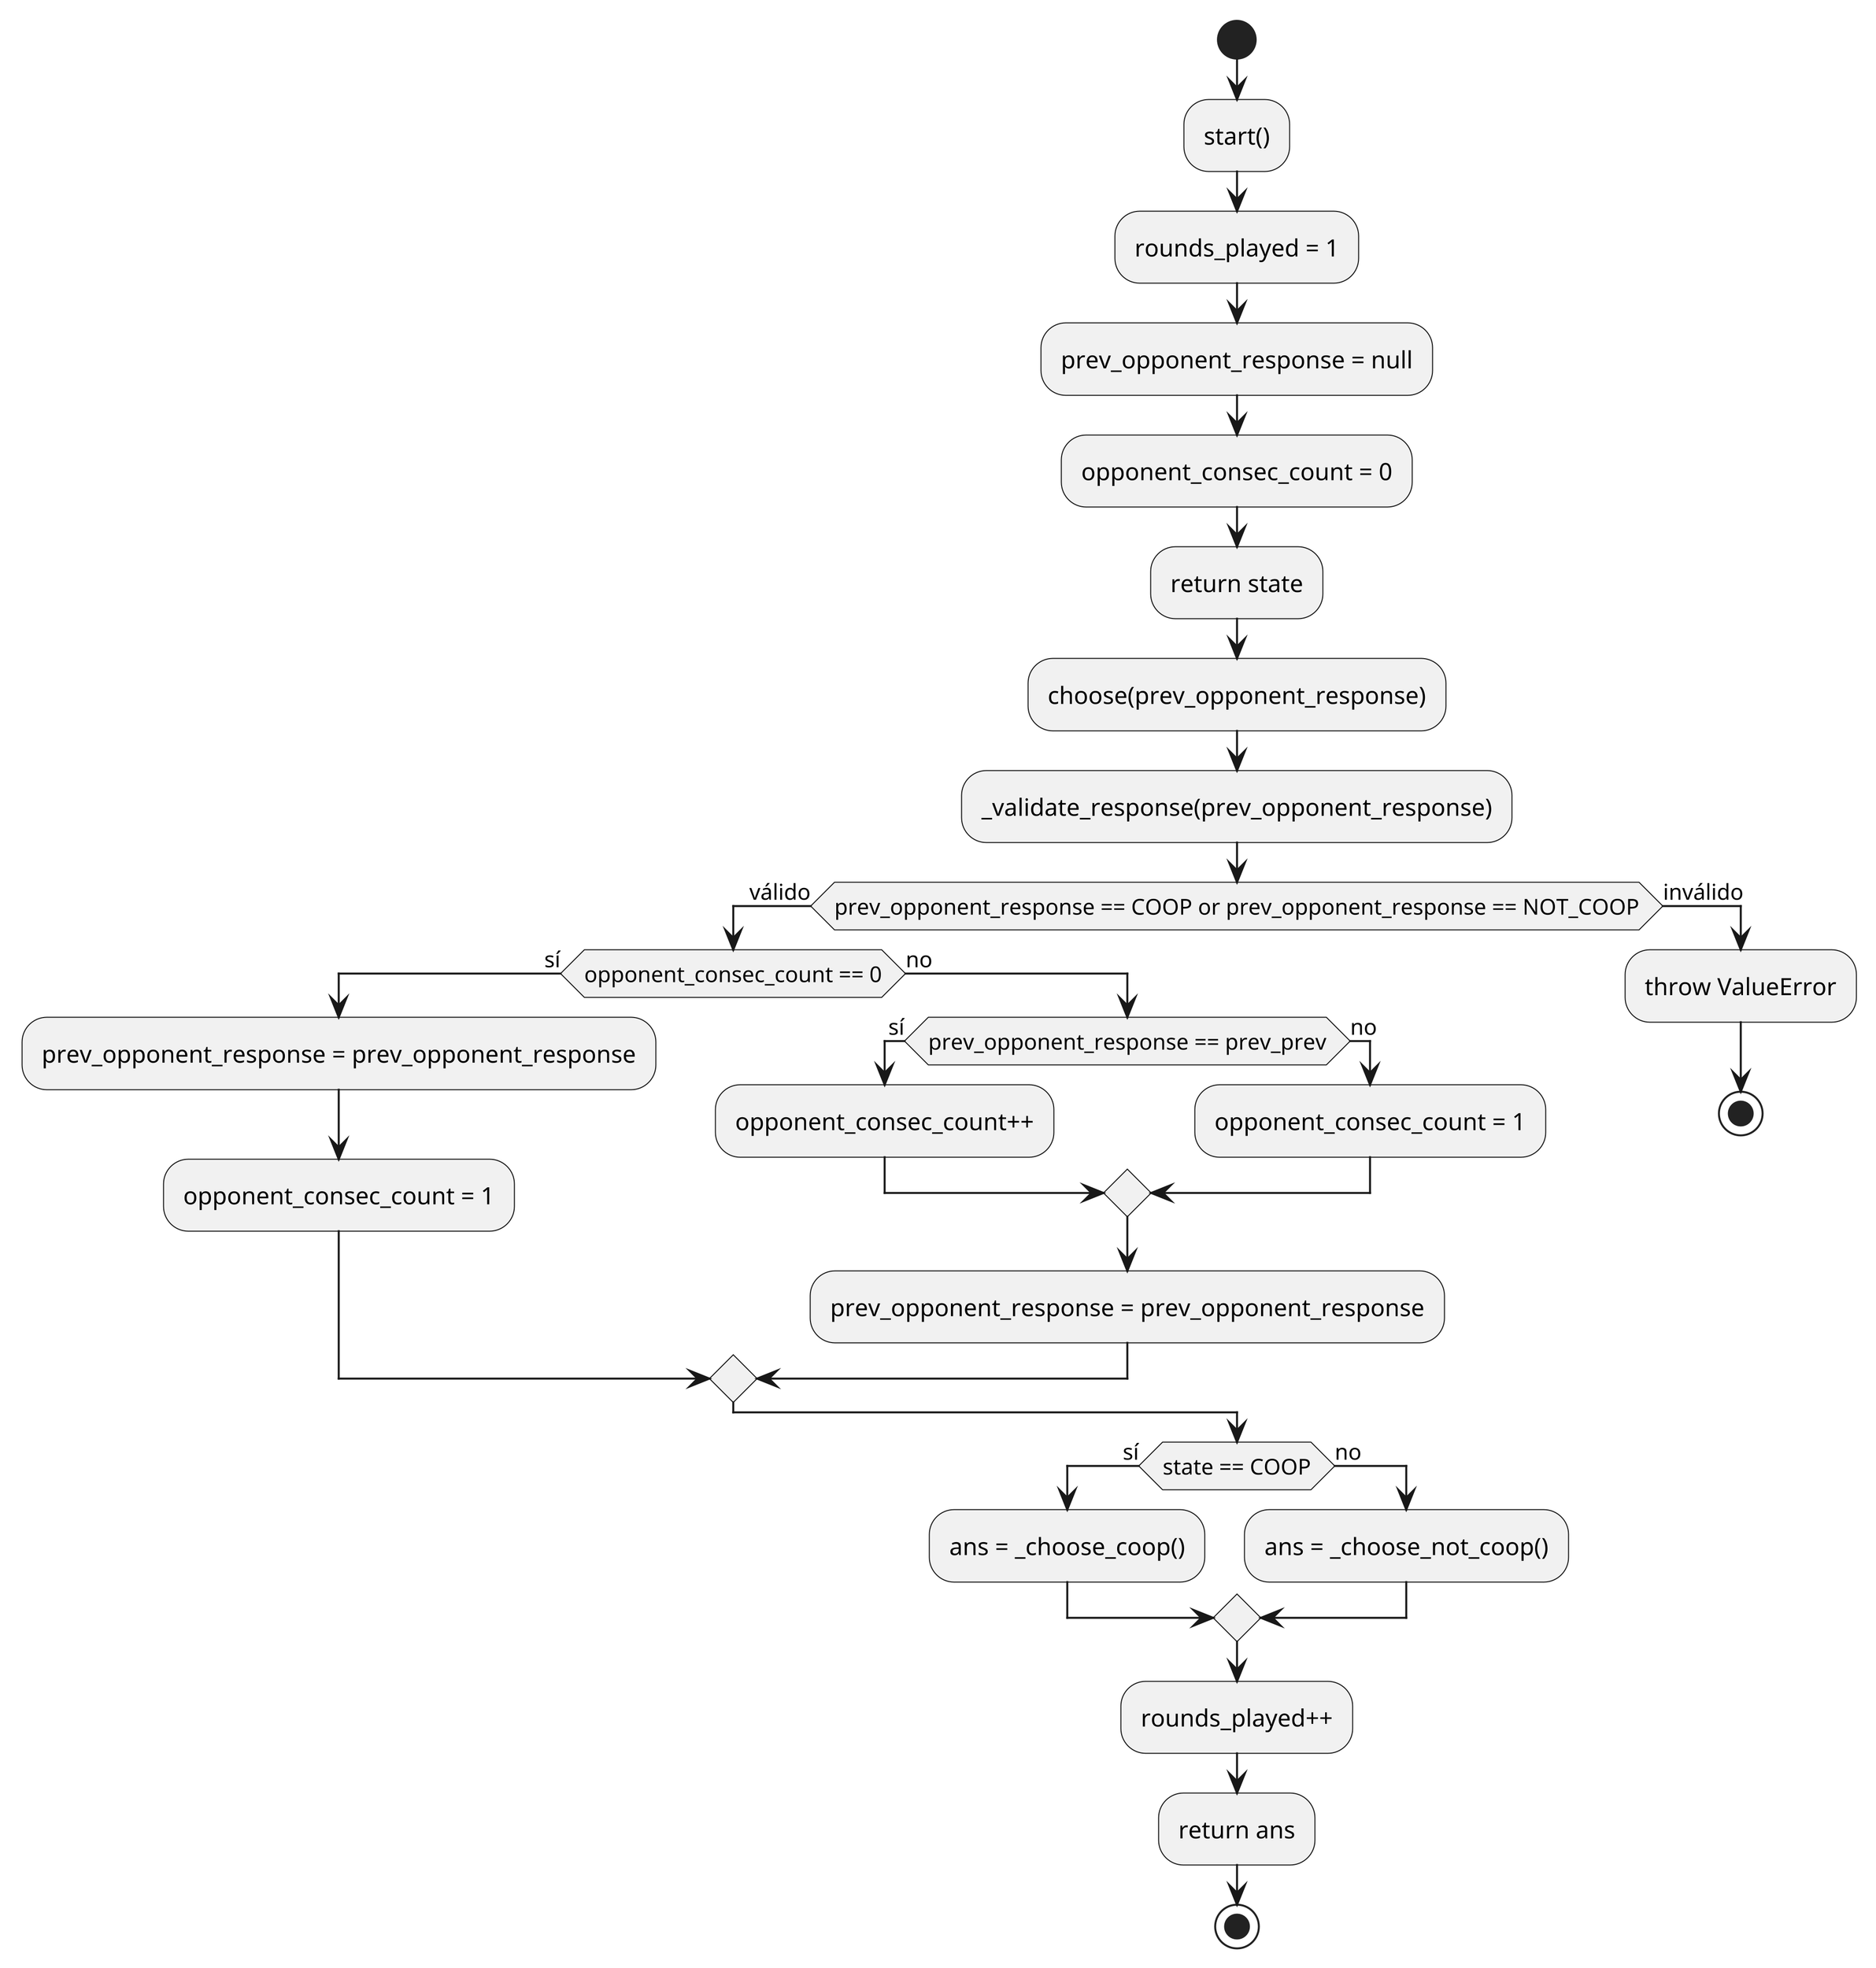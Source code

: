 @startuml
scale 4
start
:start();
:rounds_played = 1;
:prev_opponent_response = null;
:opponent_consec_count = 0;
:return state;
:choose(prev_opponent_response);
:_validate_response(prev_opponent_response);

if (prev_opponent_response == COOP or prev_opponent_response == NOT_COOP) then (válido)
  if (opponent_consec_count == 0) then (sí)
    :prev_opponent_response = prev_opponent_response;
    :opponent_consec_count = 1;
  else (no)
    if (prev_opponent_response == prev_prev) then (sí)
      :opponent_consec_count++;
    else (no)
      :opponent_consec_count = 1;
    endif
    :prev_opponent_response = prev_opponent_response;
  endif
else (inválido)
  :throw ValueError;
  stop
endif

if (state == COOP) then (sí)
  :ans = _choose_coop();
else (no)
  :ans = _choose_not_coop();
endif
:rounds_played++;
:return ans;
stop
@enduml